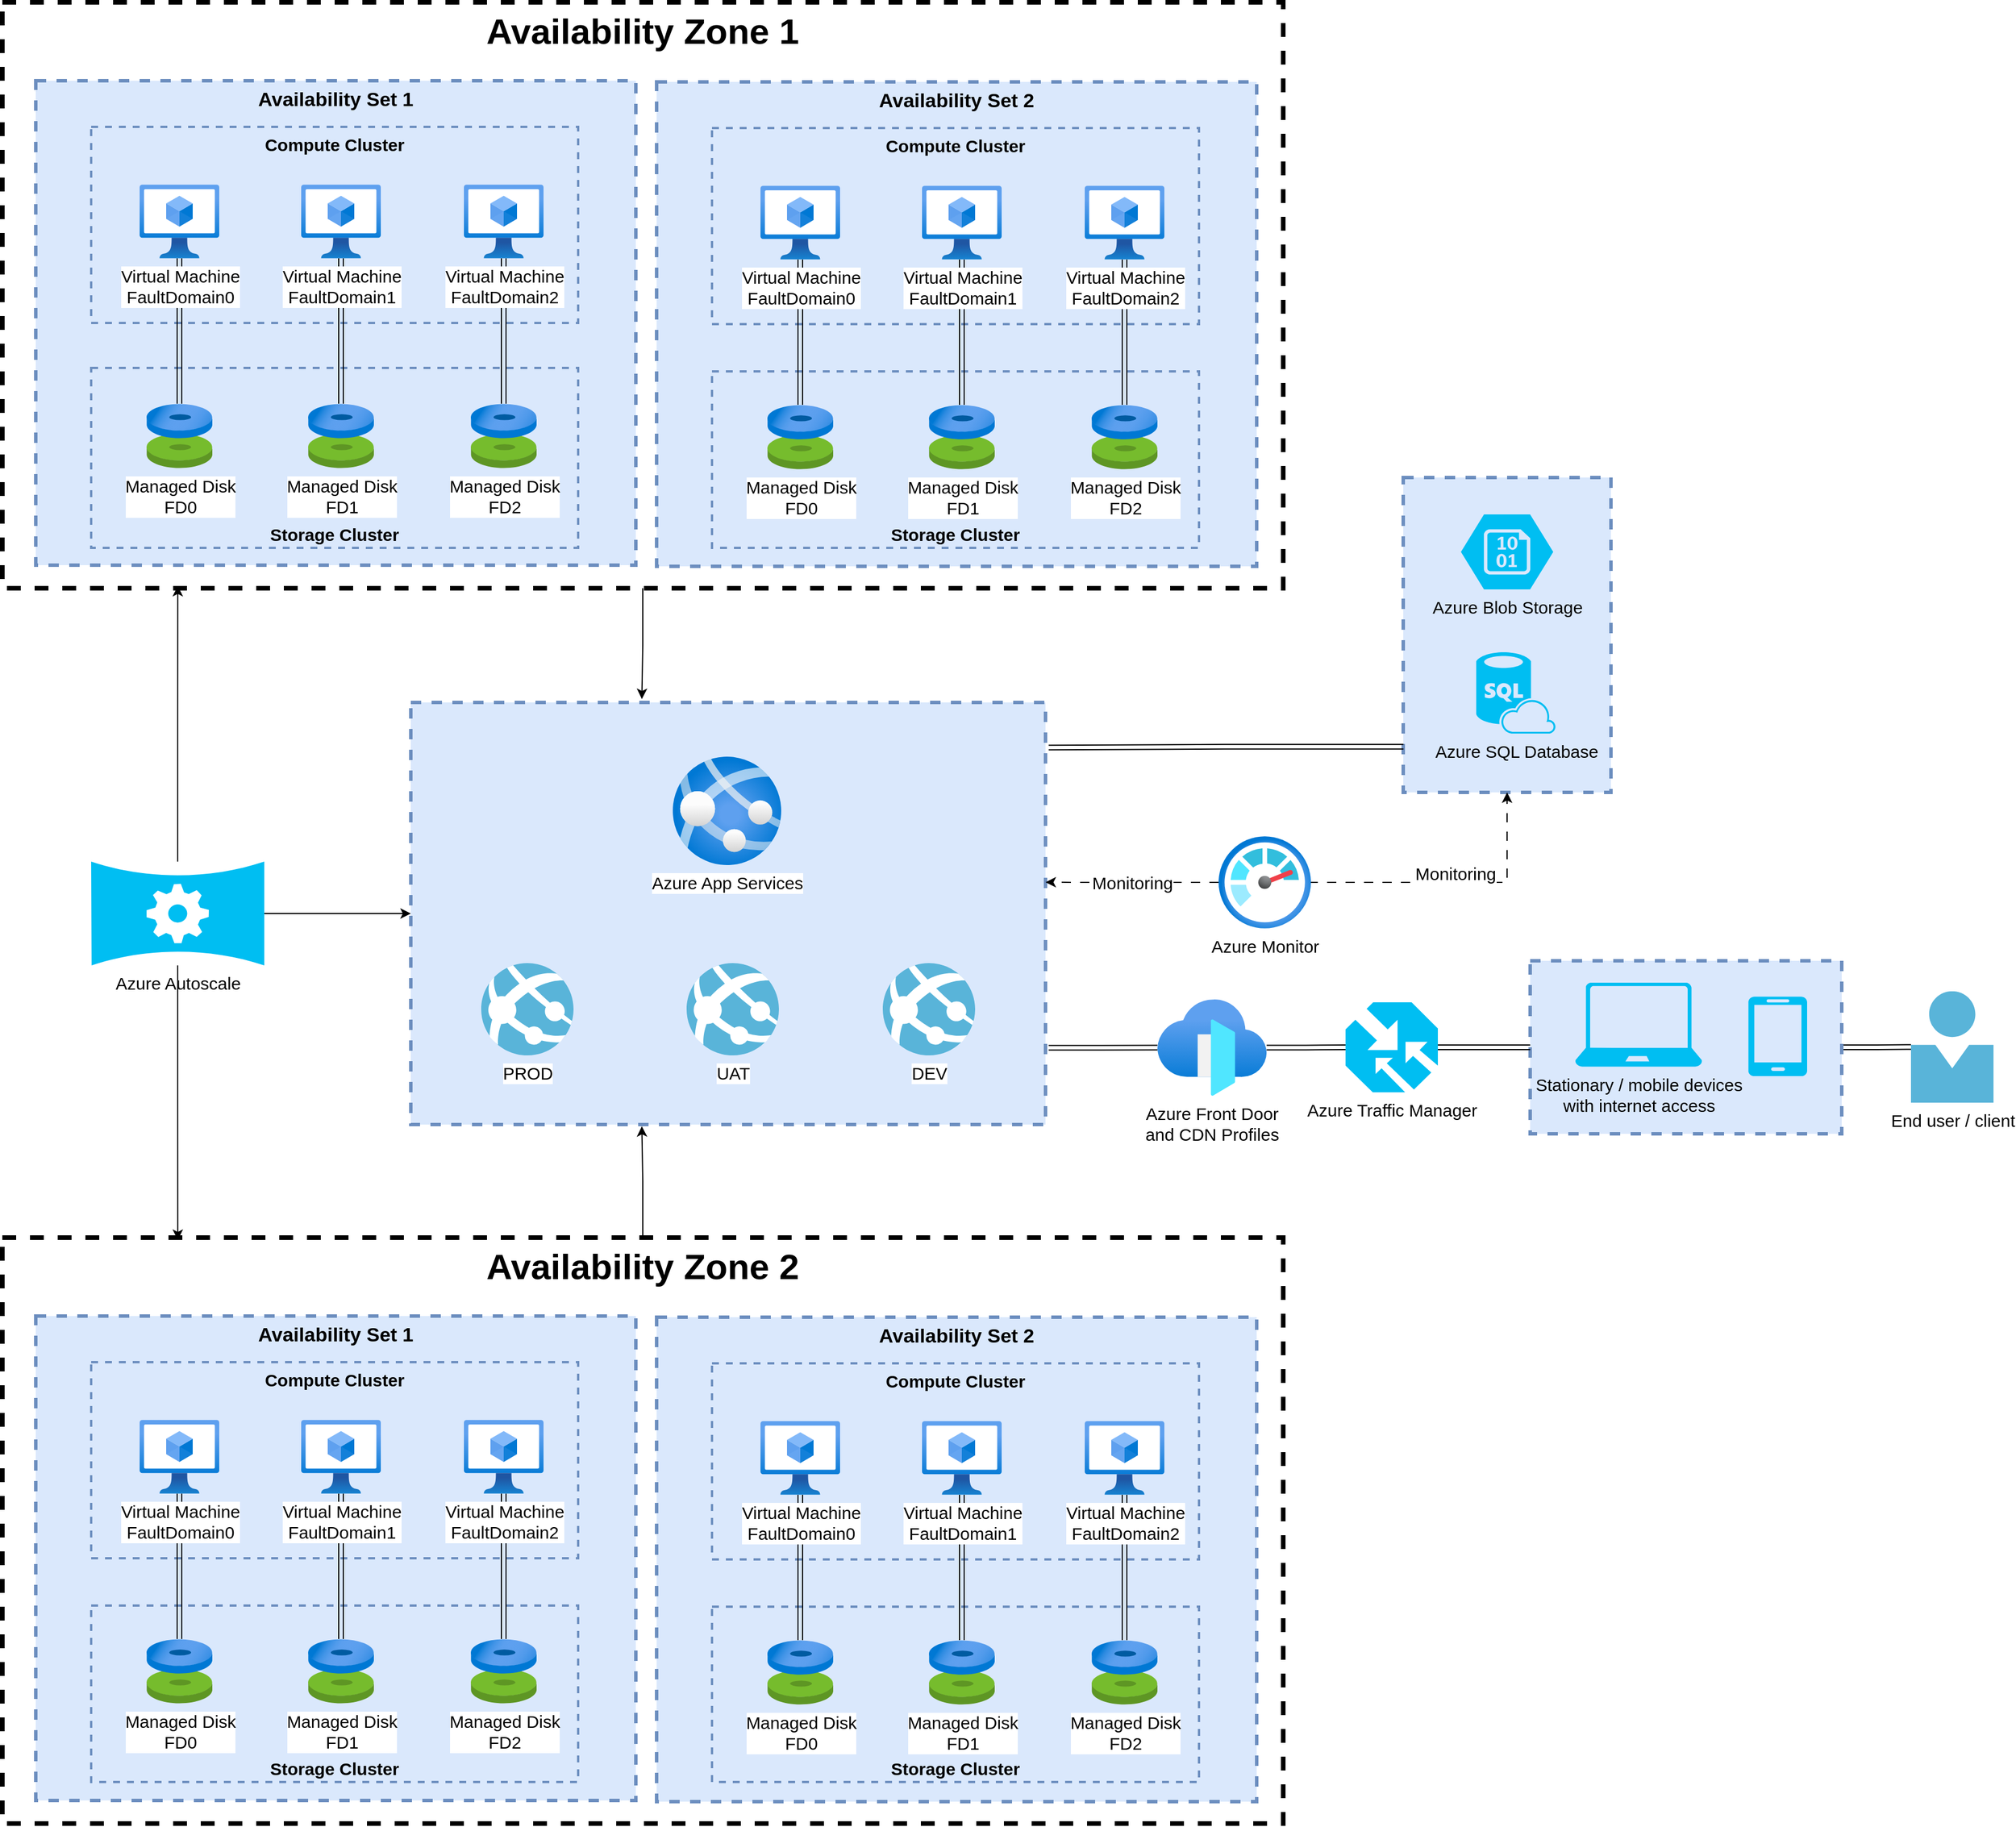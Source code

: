 <mxfile version="24.5.2" type="github">
  <diagram name="Strona-1" id="wZur7nBKVjyFFiqAH7Yr">
    <mxGraphModel dx="3218" dy="2445" grid="1" gridSize="10" guides="1" tooltips="1" connect="1" arrows="1" fold="1" page="1" pageScale="1" pageWidth="827" pageHeight="1169" math="0" shadow="0">
      <root>
        <mxCell id="0" />
        <mxCell id="1" parent="0" />
        <mxCell id="LRdrEGG0Y27MjKcFYS4_-73" value="&lt;font style=&quot;font-size: 31px;&quot;&gt;&lt;b&gt;Availability Zone 1&lt;br&gt;&lt;/b&gt;&lt;/font&gt;" style="rounded=0;whiteSpace=wrap;html=1;dashed=1;verticalAlign=top;strokeWidth=4;" vertex="1" parent="1">
          <mxGeometry x="-734" y="-653" width="1110" height="508" as="geometry" />
        </mxCell>
        <mxCell id="LRdrEGG0Y27MjKcFYS4_-60" value="&lt;b style=&quot;font-size: 17px;&quot;&gt;Availability Set 1&lt;br&gt;&lt;/b&gt;" style="rounded=0;whiteSpace=wrap;html=1;strokeColor=#6c8ebf;dashed=1;fillColor=#dae8fc;verticalAlign=top;strokeWidth=3;" vertex="1" parent="1">
          <mxGeometry x="-705" y="-585" width="520" height="420" as="geometry" />
        </mxCell>
        <mxCell id="LRdrEGG0Y27MjKcFYS4_-54" value="&lt;b style=&quot;font-size: 15px;&quot;&gt;Storage Cluster&lt;/b&gt;" style="rounded=0;whiteSpace=wrap;html=1;strokeColor=#6c8ebf;dashed=1;fillColor=#dae8fc;verticalAlign=bottom;strokeWidth=2;fontSize=15;" vertex="1" parent="1">
          <mxGeometry x="-657" y="-336" width="422" height="156" as="geometry" />
        </mxCell>
        <mxCell id="LRdrEGG0Y27MjKcFYS4_-48" value="&lt;b style=&quot;font-size: 15px;&quot;&gt;Compute Cluster&lt;br style=&quot;font-size: 15px;&quot;&gt;&lt;/b&gt;" style="rounded=0;whiteSpace=wrap;html=1;strokeColor=#6c8ebf;dashed=1;fillColor=#dae8fc;verticalAlign=top;strokeWidth=2;fontSize=15;" vertex="1" parent="1">
          <mxGeometry x="-657" y="-545" width="422" height="170" as="geometry" />
        </mxCell>
        <mxCell id="LRdrEGG0Y27MjKcFYS4_-43" value="" style="edgeStyle=orthogonalEdgeStyle;rounded=0;orthogonalLoop=1;jettySize=auto;html=1;shape=link;" edge="1" parent="1" source="LRdrEGG0Y27MjKcFYS4_-41" target="LRdrEGG0Y27MjKcFYS4_-5">
          <mxGeometry relative="1" as="geometry" />
        </mxCell>
        <mxCell id="LRdrEGG0Y27MjKcFYS4_-41" value="" style="rounded=0;whiteSpace=wrap;html=1;strokeColor=#6c8ebf;dashed=1;fillColor=#dae8fc;strokeWidth=3;" vertex="1" parent="1">
          <mxGeometry x="590" y="178" width="270" height="150" as="geometry" />
        </mxCell>
        <mxCell id="LRdrEGG0Y27MjKcFYS4_-32" value="" style="rounded=0;whiteSpace=wrap;html=1;strokeColor=#6c8ebf;dashed=1;fillColor=#dae8fc;strokeWidth=3;" vertex="1" parent="1">
          <mxGeometry x="480" y="-241" width="180" height="273" as="geometry" />
        </mxCell>
        <mxCell id="LRdrEGG0Y27MjKcFYS4_-104" style="edgeStyle=orthogonalEdgeStyle;rounded=0;orthogonalLoop=1;jettySize=auto;html=1;shape=link;exitX=1.005;exitY=0.818;exitDx=0;exitDy=0;exitPerimeter=0;" edge="1" parent="1" source="LRdrEGG0Y27MjKcFYS4_-27" target="LRdrEGG0Y27MjKcFYS4_-12">
          <mxGeometry relative="1" as="geometry" />
        </mxCell>
        <mxCell id="LRdrEGG0Y27MjKcFYS4_-27" value="" style="rounded=0;whiteSpace=wrap;html=1;strokeColor=#6c8ebf;dashed=1;fillColor=#dae8fc;strokeWidth=3;fontSize=15;" vertex="1" parent="1">
          <mxGeometry x="-380" y="-46" width="550" height="366" as="geometry" />
        </mxCell>
        <mxCell id="LRdrEGG0Y27MjKcFYS4_-5" value="&lt;div style=&quot;font-size: 15px;&quot;&gt;End user / client&lt;/div&gt;&lt;div style=&quot;font-size: 15px;&quot;&gt;&lt;br style=&quot;font-size: 15px;&quot;&gt;&lt;/div&gt;" style="image;sketch=0;aspect=fixed;html=1;points=[];align=center;fontSize=15;image=img/lib/mscae/Person.svg;" vertex="1" parent="1">
          <mxGeometry x="920" y="204.38" width="71.5" height="96.62" as="geometry" />
        </mxCell>
        <mxCell id="LRdrEGG0Y27MjKcFYS4_-11" value="Azure App Services" style="image;aspect=fixed;html=1;points=[];align=center;fontSize=15;image=img/lib/azure2/app_services/App_Services.svg;" vertex="1" parent="1">
          <mxGeometry x="-153" y="1" width="94" height="94" as="geometry" />
        </mxCell>
        <mxCell id="LRdrEGG0Y27MjKcFYS4_-42" value="" style="edgeStyle=orthogonalEdgeStyle;rounded=0;orthogonalLoop=1;jettySize=auto;html=1;shape=link;" edge="1" parent="1" source="LRdrEGG0Y27MjKcFYS4_-31" target="LRdrEGG0Y27MjKcFYS4_-41">
          <mxGeometry relative="1" as="geometry" />
        </mxCell>
        <mxCell id="LRdrEGG0Y27MjKcFYS4_-12" value="&lt;div style=&quot;font-size: 15px;&quot;&gt;Azure Front Door&lt;br style=&quot;font-size: 15px;&quot;&gt;and CDN Profiles&lt;/div&gt;" style="image;aspect=fixed;html=1;points=[];align=center;fontSize=15;image=img/lib/azure2/networking/Front_Doors.svg;" vertex="1" parent="1">
          <mxGeometry x="267" y="211.5" width="94.63" height="83.5" as="geometry" />
        </mxCell>
        <mxCell id="LRdrEGG0Y27MjKcFYS4_-14" value="Azure SQL Database" style="verticalLabelPosition=bottom;html=1;verticalAlign=top;align=center;strokeColor=none;fillColor=#00BEF2;shape=mxgraph.azure.sql_database_sql_azure;fontSize=15;" vertex="1" parent="1">
          <mxGeometry x="543.25" y="-89.5" width="68.75" height="70.5" as="geometry" />
        </mxCell>
        <mxCell id="LRdrEGG0Y27MjKcFYS4_-15" value="Azure Blob Storage" style="verticalLabelPosition=bottom;html=1;verticalAlign=top;align=center;strokeColor=none;fillColor=#00BEF2;shape=mxgraph.azure.storage_blob;fontSize=15;" vertex="1" parent="1">
          <mxGeometry x="530" y="-209" width="80" height="65" as="geometry" />
        </mxCell>
        <mxCell id="LRdrEGG0Y27MjKcFYS4_-22" value="" style="edgeStyle=orthogonalEdgeStyle;rounded=0;orthogonalLoop=1;jettySize=auto;html=1;dashed=1;sourcePerimeterSpacing=-2;entryX=0.5;entryY=1;entryDx=0;entryDy=0;dashPattern=8 8;" edge="1" parent="1" source="LRdrEGG0Y27MjKcFYS4_-21" target="LRdrEGG0Y27MjKcFYS4_-32">
          <mxGeometry relative="1" as="geometry">
            <mxPoint x="-430" y="130" as="targetPoint" />
          </mxGeometry>
        </mxCell>
        <mxCell id="LRdrEGG0Y27MjKcFYS4_-25" value="&lt;div style=&quot;font-size: 15px;&quot;&gt;Monitoring&lt;/div&gt;&lt;div style=&quot;font-size: 15px;&quot;&gt;&lt;br style=&quot;font-size: 15px;&quot;&gt;&lt;/div&gt;" style="edgeLabel;html=1;align=center;verticalAlign=middle;resizable=0;points=[];fontSize=15;" vertex="1" connectable="0" parent="LRdrEGG0Y27MjKcFYS4_-22">
          <mxGeometry x="0.011" y="-1" relative="1" as="geometry">
            <mxPoint as="offset" />
          </mxGeometry>
        </mxCell>
        <mxCell id="LRdrEGG0Y27MjKcFYS4_-21" value="Azure Monitor" style="image;aspect=fixed;html=1;points=[];align=center;fontSize=15;image=img/lib/azure2/management_governance/Monitor.svg;" vertex="1" parent="1">
          <mxGeometry x="320" y="70" width="80" height="80" as="geometry" />
        </mxCell>
        <mxCell id="LRdrEGG0Y27MjKcFYS4_-26" value="PROD" style="image;sketch=0;aspect=fixed;html=1;points=[];align=center;fontSize=15;image=img/lib/mscae/App_Services.svg;" vertex="1" parent="1">
          <mxGeometry x="-319" y="180" width="80" height="80" as="geometry" />
        </mxCell>
        <mxCell id="LRdrEGG0Y27MjKcFYS4_-28" value="UAT" style="image;sketch=0;aspect=fixed;html=1;points=[];align=center;fontSize=15;image=img/lib/mscae/App_Services.svg;" vertex="1" parent="1">
          <mxGeometry x="-141" y="180" width="80" height="80" as="geometry" />
        </mxCell>
        <mxCell id="LRdrEGG0Y27MjKcFYS4_-30" value="DEV" style="image;sketch=0;aspect=fixed;html=1;points=[];align=center;fontSize=15;image=img/lib/mscae/App_Services.svg;" vertex="1" parent="1">
          <mxGeometry x="29" y="180" width="80" height="80" as="geometry" />
        </mxCell>
        <mxCell id="LRdrEGG0Y27MjKcFYS4_-36" value="Stationary / mobile devices&lt;br style=&quot;font-size: 15px;&quot;&gt;with internet access" style="verticalLabelPosition=bottom;html=1;verticalAlign=top;align=center;strokeColor=none;fillColor=#00BEF2;shape=mxgraph.azure.laptop;pointerEvents=1;fontSize=15;" vertex="1" parent="1">
          <mxGeometry x="629" y="197" width="110" height="72.75" as="geometry" />
        </mxCell>
        <mxCell id="LRdrEGG0Y27MjKcFYS4_-38" value="" style="verticalLabelPosition=bottom;html=1;verticalAlign=top;align=center;strokeColor=none;fillColor=#00BEF2;shape=mxgraph.azure.mobile;pointerEvents=1;" vertex="1" parent="1">
          <mxGeometry x="779" y="209" width="51" height="69" as="geometry" />
        </mxCell>
        <mxCell id="LRdrEGG0Y27MjKcFYS4_-57" style="edgeStyle=orthogonalEdgeStyle;rounded=0;orthogonalLoop=1;jettySize=auto;html=1;shape=link;" edge="1" parent="1" source="LRdrEGG0Y27MjKcFYS4_-44" target="LRdrEGG0Y27MjKcFYS4_-49">
          <mxGeometry relative="1" as="geometry" />
        </mxCell>
        <mxCell id="LRdrEGG0Y27MjKcFYS4_-44" value="Virtual Machine&lt;br style=&quot;font-size: 15px;&quot;&gt;FaultDomain0" style="image;aspect=fixed;html=1;points=[];align=center;fontSize=15;image=img/lib/azure2/compute/Virtual_Machines_Classic.svg;" vertex="1" parent="1">
          <mxGeometry x="-615" y="-495" width="69" height="64" as="geometry" />
        </mxCell>
        <mxCell id="LRdrEGG0Y27MjKcFYS4_-45" value="" style="edgeStyle=orthogonalEdgeStyle;rounded=0;orthogonalLoop=1;jettySize=auto;html=1;shape=link;" edge="1" parent="1" source="LRdrEGG0Y27MjKcFYS4_-12" target="LRdrEGG0Y27MjKcFYS4_-31">
          <mxGeometry relative="1" as="geometry">
            <mxPoint x="-42" y="228" as="sourcePoint" />
            <mxPoint x="200" y="229" as="targetPoint" />
          </mxGeometry>
        </mxCell>
        <mxCell id="LRdrEGG0Y27MjKcFYS4_-31" value="&lt;div style=&quot;font-size: 15px;&quot;&gt;Azure Traffic Manager&lt;/div&gt;" style="verticalLabelPosition=bottom;html=1;verticalAlign=top;align=center;strokeColor=none;fillColor=#00BEF2;shape=mxgraph.azure.traffic_manager;pointerEvents=1;fontSize=15;" vertex="1" parent="1">
          <mxGeometry x="430" y="214" width="80" height="78" as="geometry" />
        </mxCell>
        <mxCell id="LRdrEGG0Y27MjKcFYS4_-58" style="edgeStyle=orthogonalEdgeStyle;rounded=0;orthogonalLoop=1;jettySize=auto;html=1;shape=link;" edge="1" parent="1" source="LRdrEGG0Y27MjKcFYS4_-46" target="LRdrEGG0Y27MjKcFYS4_-50">
          <mxGeometry relative="1" as="geometry" />
        </mxCell>
        <mxCell id="LRdrEGG0Y27MjKcFYS4_-46" value="Virtual Machine&lt;br style=&quot;font-size: 15px;&quot;&gt;FaultDomain1" style="image;aspect=fixed;html=1;points=[];align=center;fontSize=15;image=img/lib/azure2/compute/Virtual_Machines_Classic.svg;" vertex="1" parent="1">
          <mxGeometry x="-475" y="-495" width="69" height="64" as="geometry" />
        </mxCell>
        <mxCell id="LRdrEGG0Y27MjKcFYS4_-59" style="edgeStyle=orthogonalEdgeStyle;rounded=0;orthogonalLoop=1;jettySize=auto;html=1;shape=link;" edge="1" parent="1" source="LRdrEGG0Y27MjKcFYS4_-47" target="LRdrEGG0Y27MjKcFYS4_-51">
          <mxGeometry relative="1" as="geometry" />
        </mxCell>
        <mxCell id="LRdrEGG0Y27MjKcFYS4_-47" value="Virtual Machine&lt;br style=&quot;font-size: 15px;&quot;&gt;FaultDomain2" style="image;aspect=fixed;html=1;points=[];align=center;fontSize=15;image=img/lib/azure2/compute/Virtual_Machines_Classic.svg;" vertex="1" parent="1">
          <mxGeometry x="-334" y="-495" width="69" height="64" as="geometry" />
        </mxCell>
        <mxCell id="LRdrEGG0Y27MjKcFYS4_-49" value="Managed Disk&lt;br style=&quot;font-size: 15px;&quot;&gt;FD0" style="image;aspect=fixed;html=1;points=[];align=center;fontSize=15;image=img/lib/azure2/compute/Disks.svg;" vertex="1" parent="1">
          <mxGeometry x="-609" y="-305" width="57.0" height="56.0" as="geometry" />
        </mxCell>
        <mxCell id="LRdrEGG0Y27MjKcFYS4_-50" value="Managed Disk&lt;br style=&quot;font-size: 15px;&quot;&gt;FD1" style="image;aspect=fixed;html=1;points=[];align=center;fontSize=15;image=img/lib/azure2/compute/Disks.svg;" vertex="1" parent="1">
          <mxGeometry x="-469" y="-305" width="57.0" height="56.0" as="geometry" />
        </mxCell>
        <mxCell id="LRdrEGG0Y27MjKcFYS4_-51" value="Managed Disk&lt;br style=&quot;font-size: 15px;&quot;&gt;FD2" style="image;aspect=fixed;html=1;points=[];align=center;fontSize=15;image=img/lib/azure2/compute/Disks.svg;" vertex="1" parent="1">
          <mxGeometry x="-328" y="-305" width="57.0" height="56.0" as="geometry" />
        </mxCell>
        <mxCell id="LRdrEGG0Y27MjKcFYS4_-61" value="&lt;b style=&quot;font-size: 17px;&quot;&gt;Availability Set 2&lt;br&gt;&lt;/b&gt;" style="rounded=0;whiteSpace=wrap;html=1;strokeColor=#6c8ebf;dashed=1;fillColor=#dae8fc;verticalAlign=top;strokeWidth=3;" vertex="1" parent="1">
          <mxGeometry x="-167" y="-584" width="520" height="420" as="geometry" />
        </mxCell>
        <mxCell id="LRdrEGG0Y27MjKcFYS4_-62" value="&lt;b style=&quot;font-size: 15px;&quot;&gt;Storage Cluster&lt;/b&gt;" style="rounded=0;whiteSpace=wrap;html=1;strokeColor=#6c8ebf;dashed=1;fillColor=#dae8fc;verticalAlign=bottom;strokeWidth=2;fontSize=15;" vertex="1" parent="1">
          <mxGeometry x="-119" y="-333" width="422" height="153" as="geometry" />
        </mxCell>
        <mxCell id="LRdrEGG0Y27MjKcFYS4_-63" value="&lt;b style=&quot;font-size: 15px;&quot;&gt;Compute Cluster&lt;br style=&quot;font-size: 15px;&quot;&gt;&lt;/b&gt;" style="rounded=0;whiteSpace=wrap;html=1;strokeColor=#6c8ebf;dashed=1;fillColor=#dae8fc;verticalAlign=top;strokeWidth=2;fontSize=15;" vertex="1" parent="1">
          <mxGeometry x="-119" y="-544" width="422" height="170" as="geometry" />
        </mxCell>
        <mxCell id="LRdrEGG0Y27MjKcFYS4_-64" style="edgeStyle=orthogonalEdgeStyle;rounded=0;orthogonalLoop=1;jettySize=auto;html=1;shape=link;" edge="1" parent="1" source="LRdrEGG0Y27MjKcFYS4_-65" target="LRdrEGG0Y27MjKcFYS4_-70">
          <mxGeometry relative="1" as="geometry" />
        </mxCell>
        <mxCell id="LRdrEGG0Y27MjKcFYS4_-65" value="Virtual Machine&lt;br style=&quot;font-size: 15px;&quot;&gt;FaultDomain0" style="image;aspect=fixed;html=1;points=[];align=center;fontSize=15;image=img/lib/azure2/compute/Virtual_Machines_Classic.svg;" vertex="1" parent="1">
          <mxGeometry x="-77" y="-494" width="69" height="64" as="geometry" />
        </mxCell>
        <mxCell id="LRdrEGG0Y27MjKcFYS4_-66" style="edgeStyle=orthogonalEdgeStyle;rounded=0;orthogonalLoop=1;jettySize=auto;html=1;shape=link;" edge="1" parent="1" source="LRdrEGG0Y27MjKcFYS4_-67" target="LRdrEGG0Y27MjKcFYS4_-71">
          <mxGeometry relative="1" as="geometry" />
        </mxCell>
        <mxCell id="LRdrEGG0Y27MjKcFYS4_-67" value="Virtual Machine&lt;br style=&quot;font-size: 15px;&quot;&gt;FaultDomain1" style="image;aspect=fixed;html=1;points=[];align=center;fontSize=15;image=img/lib/azure2/compute/Virtual_Machines_Classic.svg;" vertex="1" parent="1">
          <mxGeometry x="63" y="-494" width="69" height="64" as="geometry" />
        </mxCell>
        <mxCell id="LRdrEGG0Y27MjKcFYS4_-68" style="edgeStyle=orthogonalEdgeStyle;rounded=0;orthogonalLoop=1;jettySize=auto;html=1;shape=link;" edge="1" parent="1" source="LRdrEGG0Y27MjKcFYS4_-69" target="LRdrEGG0Y27MjKcFYS4_-72">
          <mxGeometry relative="1" as="geometry" />
        </mxCell>
        <mxCell id="LRdrEGG0Y27MjKcFYS4_-69" value="Virtual Machine&lt;br style=&quot;font-size: 15px;&quot;&gt;FaultDomain2" style="image;aspect=fixed;html=1;points=[];align=center;fontSize=15;image=img/lib/azure2/compute/Virtual_Machines_Classic.svg;" vertex="1" parent="1">
          <mxGeometry x="204" y="-494" width="69" height="64" as="geometry" />
        </mxCell>
        <mxCell id="LRdrEGG0Y27MjKcFYS4_-70" value="Managed Disk&lt;br style=&quot;font-size: 15px;&quot;&gt;FD0" style="image;aspect=fixed;html=1;points=[];align=center;fontSize=15;image=img/lib/azure2/compute/Disks.svg;" vertex="1" parent="1">
          <mxGeometry x="-71" y="-304" width="57.0" height="56.0" as="geometry" />
        </mxCell>
        <mxCell id="LRdrEGG0Y27MjKcFYS4_-71" value="Managed Disk&lt;br style=&quot;font-size: 15px;&quot;&gt;FD1" style="image;aspect=fixed;html=1;points=[];align=center;fontSize=15;image=img/lib/azure2/compute/Disks.svg;" vertex="1" parent="1">
          <mxGeometry x="69" y="-304" width="57.0" height="56.0" as="geometry" />
        </mxCell>
        <mxCell id="LRdrEGG0Y27MjKcFYS4_-72" value="Managed Disk&lt;br style=&quot;font-size: 15px;&quot;&gt;FD2" style="image;aspect=fixed;html=1;points=[];align=center;fontSize=15;image=img/lib/azure2/compute/Disks.svg;" vertex="1" parent="1">
          <mxGeometry x="210" y="-304" width="57.0" height="56.0" as="geometry" />
        </mxCell>
        <mxCell id="LRdrEGG0Y27MjKcFYS4_-76" value="&lt;font style=&quot;font-size: 31px;&quot;&gt;&lt;b&gt;Availability Zone 2&lt;br&gt;&lt;/b&gt;&lt;/font&gt;" style="rounded=0;whiteSpace=wrap;html=1;dashed=1;verticalAlign=top;strokeWidth=4;" vertex="1" parent="1">
          <mxGeometry x="-734" y="418" width="1110" height="508" as="geometry" />
        </mxCell>
        <mxCell id="LRdrEGG0Y27MjKcFYS4_-77" value="&lt;b style=&quot;font-size: 17px;&quot;&gt;Availability Set 1&lt;br&gt;&lt;/b&gt;" style="rounded=0;whiteSpace=wrap;html=1;strokeColor=#6c8ebf;dashed=1;fillColor=#dae8fc;verticalAlign=top;strokeWidth=3;" vertex="1" parent="1">
          <mxGeometry x="-705" y="486" width="520" height="420" as="geometry" />
        </mxCell>
        <mxCell id="LRdrEGG0Y27MjKcFYS4_-78" value="&lt;b style=&quot;font-size: 15px;&quot;&gt;Storage Cluster&lt;/b&gt;" style="rounded=0;whiteSpace=wrap;html=1;strokeColor=#6c8ebf;dashed=1;fillColor=#dae8fc;verticalAlign=bottom;strokeWidth=2;fontSize=15;" vertex="1" parent="1">
          <mxGeometry x="-657" y="737" width="422" height="153" as="geometry" />
        </mxCell>
        <mxCell id="LRdrEGG0Y27MjKcFYS4_-79" value="&lt;b style=&quot;font-size: 15px;&quot;&gt;Compute Cluster&lt;br style=&quot;font-size: 15px;&quot;&gt;&lt;/b&gt;" style="rounded=0;whiteSpace=wrap;html=1;strokeColor=#6c8ebf;dashed=1;fillColor=#dae8fc;verticalAlign=top;strokeWidth=2;fontSize=15;" vertex="1" parent="1">
          <mxGeometry x="-657" y="526" width="422" height="170" as="geometry" />
        </mxCell>
        <mxCell id="LRdrEGG0Y27MjKcFYS4_-80" style="edgeStyle=orthogonalEdgeStyle;rounded=0;orthogonalLoop=1;jettySize=auto;html=1;shape=link;" edge="1" parent="1" source="LRdrEGG0Y27MjKcFYS4_-81" target="LRdrEGG0Y27MjKcFYS4_-86">
          <mxGeometry relative="1" as="geometry" />
        </mxCell>
        <mxCell id="LRdrEGG0Y27MjKcFYS4_-81" value="Virtual Machine&lt;br style=&quot;font-size: 15px;&quot;&gt;FaultDomain0" style="image;aspect=fixed;html=1;points=[];align=center;fontSize=15;image=img/lib/azure2/compute/Virtual_Machines_Classic.svg;" vertex="1" parent="1">
          <mxGeometry x="-615" y="576" width="69" height="64" as="geometry" />
        </mxCell>
        <mxCell id="LRdrEGG0Y27MjKcFYS4_-82" style="edgeStyle=orthogonalEdgeStyle;rounded=0;orthogonalLoop=1;jettySize=auto;html=1;shape=link;" edge="1" parent="1" source="LRdrEGG0Y27MjKcFYS4_-83" target="LRdrEGG0Y27MjKcFYS4_-87">
          <mxGeometry relative="1" as="geometry" />
        </mxCell>
        <mxCell id="LRdrEGG0Y27MjKcFYS4_-83" value="Virtual Machine&lt;br style=&quot;font-size: 15px;&quot;&gt;FaultDomain1" style="image;aspect=fixed;html=1;points=[];align=center;fontSize=15;image=img/lib/azure2/compute/Virtual_Machines_Classic.svg;" vertex="1" parent="1">
          <mxGeometry x="-475" y="576" width="69" height="64" as="geometry" />
        </mxCell>
        <mxCell id="LRdrEGG0Y27MjKcFYS4_-84" style="edgeStyle=orthogonalEdgeStyle;rounded=0;orthogonalLoop=1;jettySize=auto;html=1;shape=link;" edge="1" parent="1" source="LRdrEGG0Y27MjKcFYS4_-85" target="LRdrEGG0Y27MjKcFYS4_-88">
          <mxGeometry relative="1" as="geometry" />
        </mxCell>
        <mxCell id="LRdrEGG0Y27MjKcFYS4_-85" value="Virtual Machine&lt;br style=&quot;font-size: 15px;&quot;&gt;FaultDomain2" style="image;aspect=fixed;html=1;points=[];align=center;fontSize=15;image=img/lib/azure2/compute/Virtual_Machines_Classic.svg;" vertex="1" parent="1">
          <mxGeometry x="-334" y="576" width="69" height="64" as="geometry" />
        </mxCell>
        <mxCell id="LRdrEGG0Y27MjKcFYS4_-86" value="Managed Disk&lt;br style=&quot;font-size: 15px;&quot;&gt;FD0" style="image;aspect=fixed;html=1;points=[];align=center;fontSize=15;image=img/lib/azure2/compute/Disks.svg;" vertex="1" parent="1">
          <mxGeometry x="-609" y="766" width="57.0" height="56.0" as="geometry" />
        </mxCell>
        <mxCell id="LRdrEGG0Y27MjKcFYS4_-87" value="Managed Disk&lt;br style=&quot;font-size: 15px;&quot;&gt;FD1" style="image;aspect=fixed;html=1;points=[];align=center;fontSize=15;image=img/lib/azure2/compute/Disks.svg;" vertex="1" parent="1">
          <mxGeometry x="-469" y="766" width="57.0" height="56.0" as="geometry" />
        </mxCell>
        <mxCell id="LRdrEGG0Y27MjKcFYS4_-88" value="Managed Disk&lt;br style=&quot;font-size: 15px;&quot;&gt;FD2" style="image;aspect=fixed;html=1;points=[];align=center;fontSize=15;image=img/lib/azure2/compute/Disks.svg;" vertex="1" parent="1">
          <mxGeometry x="-328" y="766" width="57.0" height="56.0" as="geometry" />
        </mxCell>
        <mxCell id="LRdrEGG0Y27MjKcFYS4_-89" value="&lt;b style=&quot;font-size: 17px;&quot;&gt;Availability Set 2&lt;br&gt;&lt;/b&gt;" style="rounded=0;whiteSpace=wrap;html=1;strokeColor=#6c8ebf;dashed=1;fillColor=#dae8fc;verticalAlign=top;strokeWidth=3;" vertex="1" parent="1">
          <mxGeometry x="-167" y="487" width="520" height="420" as="geometry" />
        </mxCell>
        <mxCell id="LRdrEGG0Y27MjKcFYS4_-90" value="&lt;b style=&quot;font-size: 15px;&quot;&gt;Storage Cluster&lt;/b&gt;" style="rounded=0;whiteSpace=wrap;html=1;strokeColor=#6c8ebf;dashed=1;fillColor=#dae8fc;verticalAlign=bottom;strokeWidth=2;fontSize=15;" vertex="1" parent="1">
          <mxGeometry x="-119" y="738" width="422" height="152" as="geometry" />
        </mxCell>
        <mxCell id="LRdrEGG0Y27MjKcFYS4_-91" value="&lt;b style=&quot;font-size: 15px;&quot;&gt;Compute Cluster&lt;br style=&quot;font-size: 15px;&quot;&gt;&lt;/b&gt;" style="rounded=0;whiteSpace=wrap;html=1;strokeColor=#6c8ebf;dashed=1;fillColor=#dae8fc;verticalAlign=top;strokeWidth=2;fontSize=15;" vertex="1" parent="1">
          <mxGeometry x="-119" y="527" width="422" height="170" as="geometry" />
        </mxCell>
        <mxCell id="LRdrEGG0Y27MjKcFYS4_-92" style="edgeStyle=orthogonalEdgeStyle;rounded=0;orthogonalLoop=1;jettySize=auto;html=1;shape=link;" edge="1" parent="1" source="LRdrEGG0Y27MjKcFYS4_-93" target="LRdrEGG0Y27MjKcFYS4_-98">
          <mxGeometry relative="1" as="geometry" />
        </mxCell>
        <mxCell id="LRdrEGG0Y27MjKcFYS4_-93" value="Virtual Machine&lt;br style=&quot;font-size: 15px;&quot;&gt;FaultDomain0" style="image;aspect=fixed;html=1;points=[];align=center;fontSize=15;image=img/lib/azure2/compute/Virtual_Machines_Classic.svg;" vertex="1" parent="1">
          <mxGeometry x="-77" y="577" width="69" height="64" as="geometry" />
        </mxCell>
        <mxCell id="LRdrEGG0Y27MjKcFYS4_-94" style="edgeStyle=orthogonalEdgeStyle;rounded=0;orthogonalLoop=1;jettySize=auto;html=1;shape=link;" edge="1" parent="1" source="LRdrEGG0Y27MjKcFYS4_-95" target="LRdrEGG0Y27MjKcFYS4_-99">
          <mxGeometry relative="1" as="geometry" />
        </mxCell>
        <mxCell id="LRdrEGG0Y27MjKcFYS4_-95" value="Virtual Machine&lt;br style=&quot;font-size: 15px;&quot;&gt;FaultDomain1" style="image;aspect=fixed;html=1;points=[];align=center;fontSize=15;image=img/lib/azure2/compute/Virtual_Machines_Classic.svg;" vertex="1" parent="1">
          <mxGeometry x="63" y="577" width="69" height="64" as="geometry" />
        </mxCell>
        <mxCell id="LRdrEGG0Y27MjKcFYS4_-96" style="edgeStyle=orthogonalEdgeStyle;rounded=0;orthogonalLoop=1;jettySize=auto;html=1;shape=link;" edge="1" parent="1" source="LRdrEGG0Y27MjKcFYS4_-97" target="LRdrEGG0Y27MjKcFYS4_-100">
          <mxGeometry relative="1" as="geometry" />
        </mxCell>
        <mxCell id="LRdrEGG0Y27MjKcFYS4_-97" value="Virtual Machine&lt;br style=&quot;font-size: 15px;&quot;&gt;FaultDomain2" style="image;aspect=fixed;html=1;points=[];align=center;fontSize=15;image=img/lib/azure2/compute/Virtual_Machines_Classic.svg;" vertex="1" parent="1">
          <mxGeometry x="204" y="577" width="69" height="64" as="geometry" />
        </mxCell>
        <mxCell id="LRdrEGG0Y27MjKcFYS4_-98" value="Managed Disk&lt;br style=&quot;font-size: 15px;&quot;&gt;FD0" style="image;aspect=fixed;html=1;points=[];align=center;fontSize=15;image=img/lib/azure2/compute/Disks.svg;" vertex="1" parent="1">
          <mxGeometry x="-71" y="767" width="57.0" height="56.0" as="geometry" />
        </mxCell>
        <mxCell id="LRdrEGG0Y27MjKcFYS4_-99" value="Managed Disk&lt;br style=&quot;font-size: 15px;&quot;&gt;FD1" style="image;aspect=fixed;html=1;points=[];align=center;fontSize=15;image=img/lib/azure2/compute/Disks.svg;" vertex="1" parent="1">
          <mxGeometry x="69" y="767" width="57.0" height="56.0" as="geometry" />
        </mxCell>
        <mxCell id="LRdrEGG0Y27MjKcFYS4_-100" value="Managed Disk&lt;br style=&quot;font-size: 15px;&quot;&gt;FD2" style="image;aspect=fixed;html=1;points=[];align=center;fontSize=15;image=img/lib/azure2/compute/Disks.svg;" vertex="1" parent="1">
          <mxGeometry x="210" y="767" width="57.0" height="56.0" as="geometry" />
        </mxCell>
        <mxCell id="LRdrEGG0Y27MjKcFYS4_-102" style="edgeStyle=orthogonalEdgeStyle;rounded=0;orthogonalLoop=1;jettySize=auto;html=1;entryX=0.364;entryY=-0.008;entryDx=0;entryDy=0;entryPerimeter=0;" edge="1" parent="1" source="LRdrEGG0Y27MjKcFYS4_-73" target="LRdrEGG0Y27MjKcFYS4_-27">
          <mxGeometry relative="1" as="geometry" />
        </mxCell>
        <mxCell id="LRdrEGG0Y27MjKcFYS4_-103" style="edgeStyle=orthogonalEdgeStyle;rounded=0;orthogonalLoop=1;jettySize=auto;html=1;entryX=0.364;entryY=1.004;entryDx=0;entryDy=0;entryPerimeter=0;" edge="1" parent="1" source="LRdrEGG0Y27MjKcFYS4_-76" target="LRdrEGG0Y27MjKcFYS4_-27">
          <mxGeometry relative="1" as="geometry" />
        </mxCell>
        <mxCell id="LRdrEGG0Y27MjKcFYS4_-105" value="&lt;font style=&quot;font-size: 15px;&quot;&gt;Monitoring&lt;/font&gt;" style="edgeStyle=orthogonalEdgeStyle;rounded=0;orthogonalLoop=1;jettySize=auto;html=1;entryX=1;entryY=0.426;entryDx=0;entryDy=0;entryPerimeter=0;dashed=1;dashPattern=8 8;" edge="1" parent="1" source="LRdrEGG0Y27MjKcFYS4_-21" target="LRdrEGG0Y27MjKcFYS4_-27">
          <mxGeometry relative="1" as="geometry" />
        </mxCell>
        <mxCell id="LRdrEGG0Y27MjKcFYS4_-106" style="edgeStyle=orthogonalEdgeStyle;rounded=0;orthogonalLoop=1;jettySize=auto;html=1;exitX=0.001;exitY=0.855;exitDx=0;exitDy=0;entryX=1.005;entryY=0.107;entryDx=0;entryDy=0;entryPerimeter=0;exitPerimeter=0;shape=link;" edge="1" parent="1" source="LRdrEGG0Y27MjKcFYS4_-32" target="LRdrEGG0Y27MjKcFYS4_-27">
          <mxGeometry relative="1" as="geometry" />
        </mxCell>
        <mxCell id="LRdrEGG0Y27MjKcFYS4_-109" style="edgeStyle=orthogonalEdgeStyle;rounded=0;orthogonalLoop=1;jettySize=auto;html=1;entryX=0;entryY=0.5;entryDx=0;entryDy=0;" edge="1" parent="1" source="LRdrEGG0Y27MjKcFYS4_-107" target="LRdrEGG0Y27MjKcFYS4_-27">
          <mxGeometry relative="1" as="geometry" />
        </mxCell>
        <mxCell id="LRdrEGG0Y27MjKcFYS4_-107" value="&lt;font style=&quot;font-size: 15px;&quot;&gt;Azure Autoscale&lt;/font&gt;" style="verticalLabelPosition=bottom;html=1;verticalAlign=top;align=center;strokeColor=none;fillColor=#00BEF2;shape=mxgraph.azure.autoscale;" vertex="1" parent="1">
          <mxGeometry x="-657" y="92" width="150" height="90" as="geometry" />
        </mxCell>
        <mxCell id="LRdrEGG0Y27MjKcFYS4_-108" style="edgeStyle=orthogonalEdgeStyle;rounded=0;orthogonalLoop=1;jettySize=auto;html=1;entryX=0.137;entryY=0.996;entryDx=0;entryDy=0;entryPerimeter=0;" edge="1" parent="1" source="LRdrEGG0Y27MjKcFYS4_-107" target="LRdrEGG0Y27MjKcFYS4_-73">
          <mxGeometry relative="1" as="geometry" />
        </mxCell>
        <mxCell id="LRdrEGG0Y27MjKcFYS4_-110" style="edgeStyle=orthogonalEdgeStyle;rounded=0;orthogonalLoop=1;jettySize=auto;html=1;entryX=0.137;entryY=0.004;entryDx=0;entryDy=0;entryPerimeter=0;" edge="1" parent="1" source="LRdrEGG0Y27MjKcFYS4_-107" target="LRdrEGG0Y27MjKcFYS4_-76">
          <mxGeometry relative="1" as="geometry" />
        </mxCell>
      </root>
    </mxGraphModel>
  </diagram>
</mxfile>
